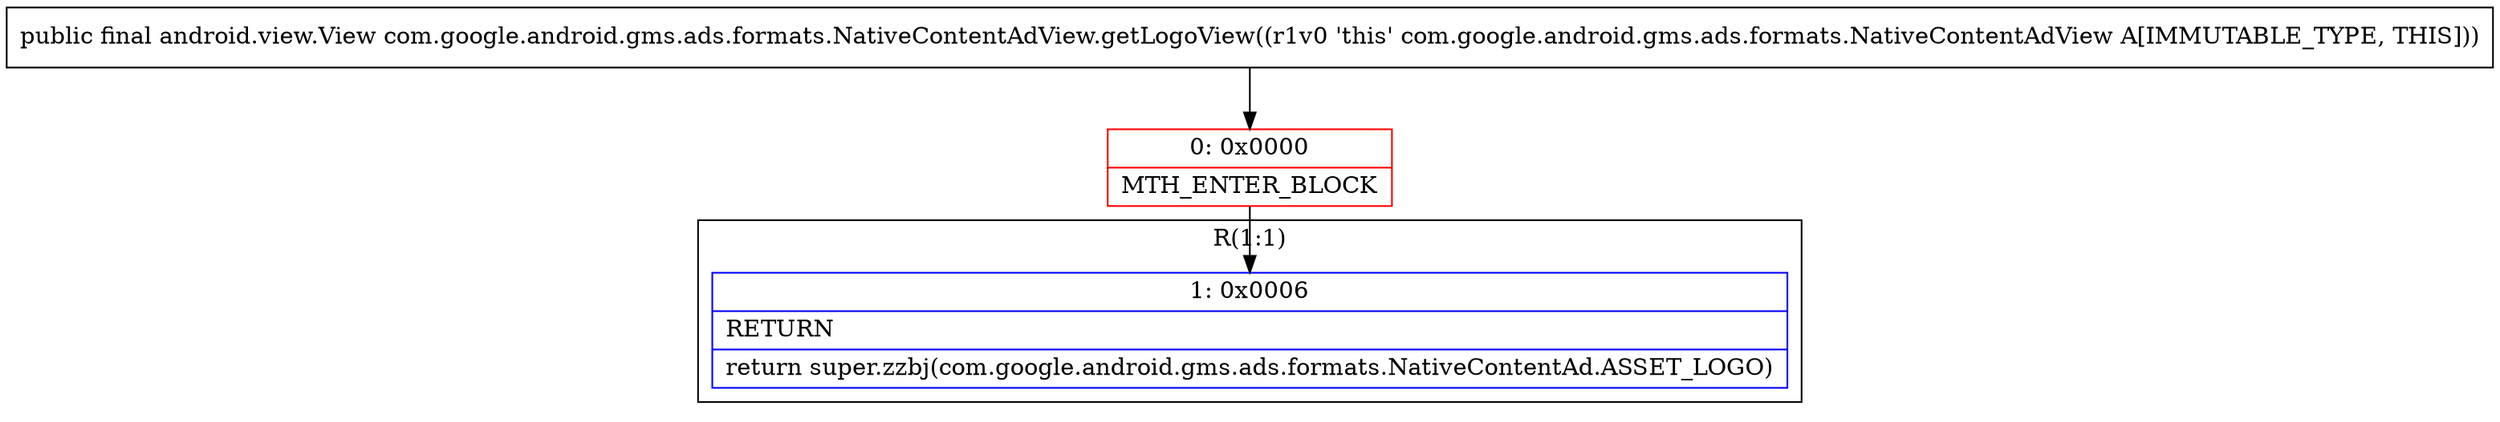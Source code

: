 digraph "CFG forcom.google.android.gms.ads.formats.NativeContentAdView.getLogoView()Landroid\/view\/View;" {
subgraph cluster_Region_918858192 {
label = "R(1:1)";
node [shape=record,color=blue];
Node_1 [shape=record,label="{1\:\ 0x0006|RETURN\l|return super.zzbj(com.google.android.gms.ads.formats.NativeContentAd.ASSET_LOGO)\l}"];
}
Node_0 [shape=record,color=red,label="{0\:\ 0x0000|MTH_ENTER_BLOCK\l}"];
MethodNode[shape=record,label="{public final android.view.View com.google.android.gms.ads.formats.NativeContentAdView.getLogoView((r1v0 'this' com.google.android.gms.ads.formats.NativeContentAdView A[IMMUTABLE_TYPE, THIS])) }"];
MethodNode -> Node_0;
Node_0 -> Node_1;
}

